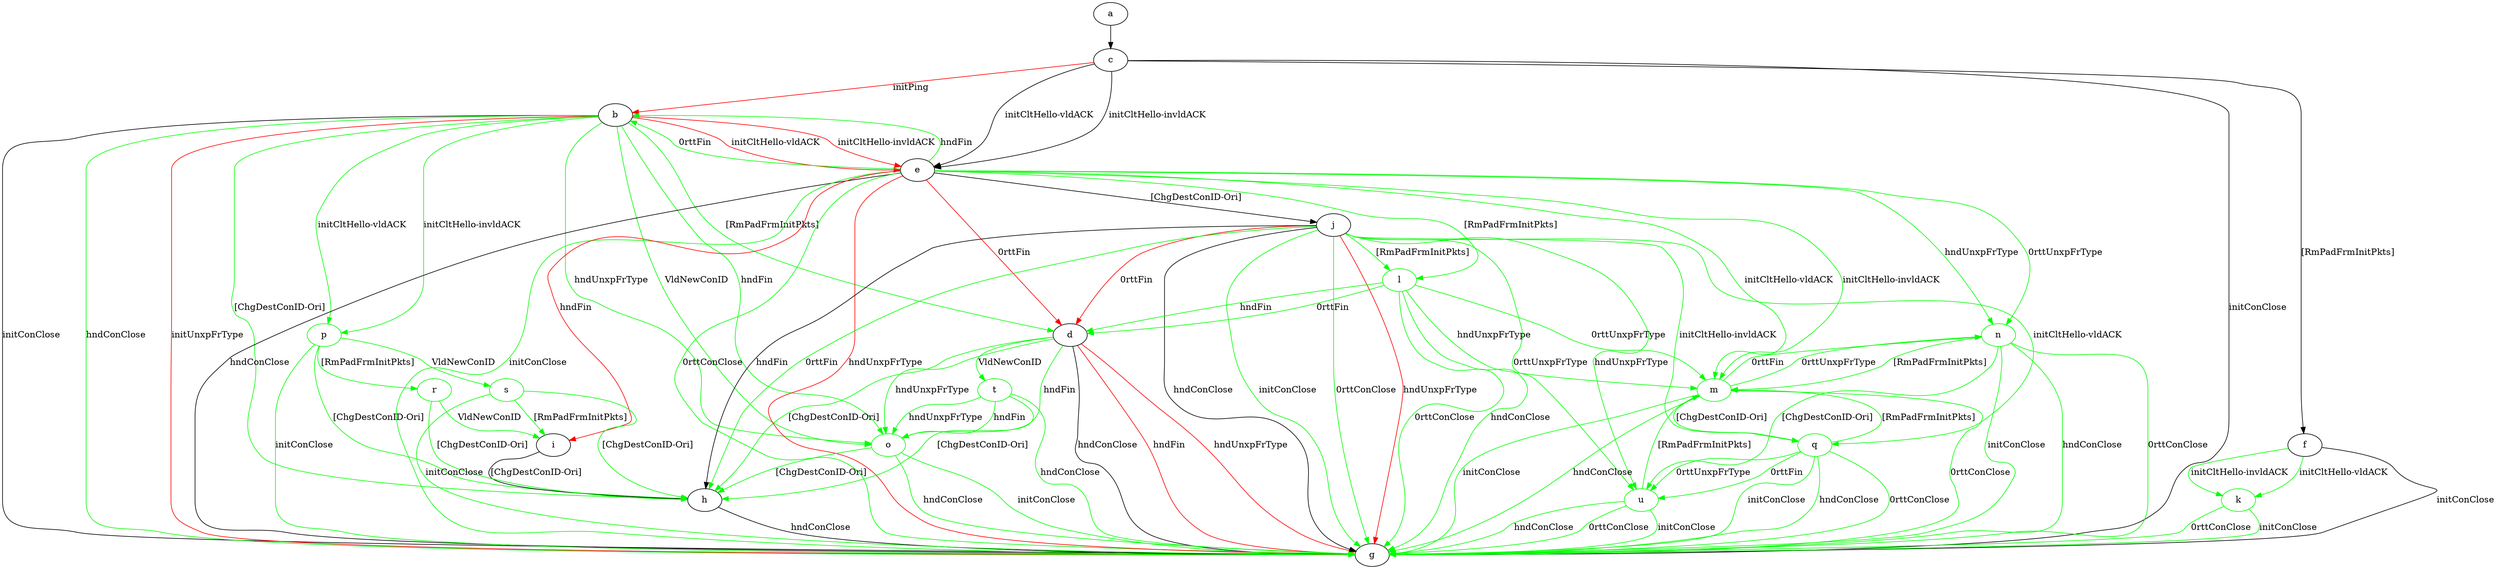 digraph "" {
	a -> c	[key=0];
	b -> d	[key=0,
		color=green,
		label="[RmPadFrmInitPkts] "];
	b -> e	[key=0,
		color=red,
		label="initCltHello-vldACK "];
	b -> e	[key=1,
		color=red,
		label="initCltHello-invldACK "];
	b -> g	[key=0,
		label="initConClose "];
	b -> g	[key=1,
		color=green,
		label="hndConClose "];
	b -> g	[key=2,
		color=red,
		label="initUnxpFrType "];
	b -> h	[key=0,
		color=green,
		label="[ChgDestConID-Ori] "];
	o	[color=green];
	b -> o	[key=0,
		color=green,
		label="hndFin "];
	b -> o	[key=1,
		color=green,
		label="hndUnxpFrType "];
	b -> o	[key=2,
		color=green,
		label="VldNewConID "];
	p	[color=green];
	b -> p	[key=0,
		color=green,
		label="initCltHello-vldACK "];
	b -> p	[key=1,
		color=green,
		label="initCltHello-invldACK "];
	c -> b	[key=0,
		color=red,
		label="initPing "];
	c -> e	[key=0,
		label="initCltHello-vldACK "];
	c -> e	[key=1,
		label="initCltHello-invldACK "];
	c -> f	[key=0,
		label="[RmPadFrmInitPkts] "];
	c -> g	[key=0,
		label="initConClose "];
	d -> g	[key=0,
		label="hndConClose "];
	d -> g	[key=1,
		color=red,
		label="hndFin "];
	d -> g	[key=2,
		color=red,
		label="hndUnxpFrType "];
	d -> h	[key=0,
		color=green,
		label="[ChgDestConID-Ori] "];
	d -> o	[key=0,
		color=green,
		label="hndFin "];
	d -> o	[key=1,
		color=green,
		label="hndUnxpFrType "];
	t	[color=green];
	d -> t	[key=0,
		color=green,
		label="VldNewConID "];
	e -> b	[key=0,
		color=green,
		label="hndFin "];
	e -> b	[key=1,
		color=green,
		label="0rttFin "];
	e -> d	[key=0,
		color=red,
		label="0rttFin "];
	e -> g	[key=0,
		label="hndConClose "];
	e -> g	[key=1,
		color=green,
		label="initConClose "];
	e -> g	[key=2,
		color=green,
		label="0rttConClose "];
	e -> g	[key=3,
		color=red,
		label="hndUnxpFrType "];
	e -> i	[key=0,
		color=red,
		label="hndFin "];
	e -> j	[key=0,
		label="[ChgDestConID-Ori] "];
	l	[color=green];
	e -> l	[key=0,
		color=green,
		label="[RmPadFrmInitPkts] "];
	m	[color=green];
	e -> m	[key=0,
		color=green,
		label="initCltHello-vldACK "];
	e -> m	[key=1,
		color=green,
		label="initCltHello-invldACK "];
	n	[color=green];
	e -> n	[key=0,
		color=green,
		label="hndUnxpFrType "];
	e -> n	[key=1,
		color=green,
		label="0rttUnxpFrType "];
	f -> g	[key=0,
		label="initConClose "];
	k	[color=green];
	f -> k	[key=0,
		color=green,
		label="initCltHello-vldACK "];
	f -> k	[key=1,
		color=green,
		label="initCltHello-invldACK "];
	h -> g	[key=0,
		label="hndConClose "];
	i -> h	[key=0,
		label="[ChgDestConID-Ori] "];
	j -> d	[key=0,
		color=red,
		label="0rttFin "];
	j -> g	[key=0,
		label="hndConClose "];
	j -> g	[key=1,
		color=green,
		label="initConClose "];
	j -> g	[key=2,
		color=green,
		label="0rttConClose "];
	j -> g	[key=3,
		color=red,
		label="hndUnxpFrType "];
	j -> h	[key=0,
		label="hndFin "];
	j -> h	[key=1,
		color=green,
		label="0rttFin "];
	j -> l	[key=0,
		color=green,
		label="[RmPadFrmInitPkts] "];
	q	[color=green];
	j -> q	[key=0,
		color=green,
		label="initCltHello-vldACK "];
	j -> q	[key=1,
		color=green,
		label="initCltHello-invldACK "];
	u	[color=green];
	j -> u	[key=0,
		color=green,
		label="hndUnxpFrType "];
	j -> u	[key=1,
		color=green,
		label="0rttUnxpFrType "];
	k -> g	[key=0,
		color=green,
		label="initConClose "];
	k -> g	[key=1,
		color=green,
		label="0rttConClose "];
	l -> d	[key=0,
		color=green,
		label="hndFin "];
	l -> d	[key=1,
		color=green,
		label="0rttFin "];
	l -> g	[key=0,
		color=green,
		label="hndConClose "];
	l -> g	[key=1,
		color=green,
		label="0rttConClose "];
	l -> m	[key=0,
		color=green,
		label="hndUnxpFrType "];
	l -> m	[key=1,
		color=green,
		label="0rttUnxpFrType "];
	m -> g	[key=0,
		color=green,
		label="initConClose "];
	m -> g	[key=1,
		color=green,
		label="hndConClose "];
	m -> g	[key=2,
		color=green,
		label="0rttConClose "];
	m -> n	[key=0,
		color=green,
		label="0rttFin "];
	m -> n	[key=1,
		color=green,
		label="0rttUnxpFrType "];
	m -> q	[key=0,
		color=green,
		label="[ChgDestConID-Ori] "];
	n -> g	[key=0,
		color=green,
		label="initConClose "];
	n -> g	[key=1,
		color=green,
		label="hndConClose "];
	n -> g	[key=2,
		color=green,
		label="0rttConClose "];
	n -> m	[key=0,
		color=green,
		label="[RmPadFrmInitPkts] "];
	n -> u	[key=0,
		color=green,
		label="[ChgDestConID-Ori] "];
	o -> g	[key=0,
		color=green,
		label="initConClose "];
	o -> g	[key=1,
		color=green,
		label="hndConClose "];
	o -> h	[key=0,
		color=green,
		label="[ChgDestConID-Ori] "];
	p -> g	[key=0,
		color=green,
		label="initConClose "];
	p -> h	[key=0,
		color=green,
		label="[ChgDestConID-Ori] "];
	r	[color=green];
	p -> r	[key=0,
		color=green,
		label="[RmPadFrmInitPkts] "];
	s	[color=green];
	p -> s	[key=0,
		color=green,
		label="VldNewConID "];
	q -> g	[key=0,
		color=green,
		label="initConClose "];
	q -> g	[key=1,
		color=green,
		label="hndConClose "];
	q -> g	[key=2,
		color=green,
		label="0rttConClose "];
	q -> m	[key=0,
		color=green,
		label="[RmPadFrmInitPkts] "];
	q -> u	[key=0,
		color=green,
		label="0rttFin "];
	q -> u	[key=1,
		color=green,
		label="0rttUnxpFrType "];
	r -> h	[key=0,
		color=green,
		label="[ChgDestConID-Ori] "];
	r -> i	[key=0,
		color=green,
		label="VldNewConID "];
	s -> g	[key=0,
		color=green,
		label="initConClose "];
	s -> h	[key=0,
		color=green,
		label="[ChgDestConID-Ori] "];
	s -> i	[key=0,
		color=green,
		label="[RmPadFrmInitPkts] "];
	t -> g	[key=0,
		color=green,
		label="hndConClose "];
	t -> h	[key=0,
		color=green,
		label="[ChgDestConID-Ori] "];
	t -> o	[key=0,
		color=green,
		label="hndFin "];
	t -> o	[key=1,
		color=green,
		label="hndUnxpFrType "];
	u -> g	[key=0,
		color=green,
		label="initConClose "];
	u -> g	[key=1,
		color=green,
		label="hndConClose "];
	u -> g	[key=2,
		color=green,
		label="0rttConClose "];
	u -> m	[key=0,
		color=green,
		label="[RmPadFrmInitPkts] "];
}
